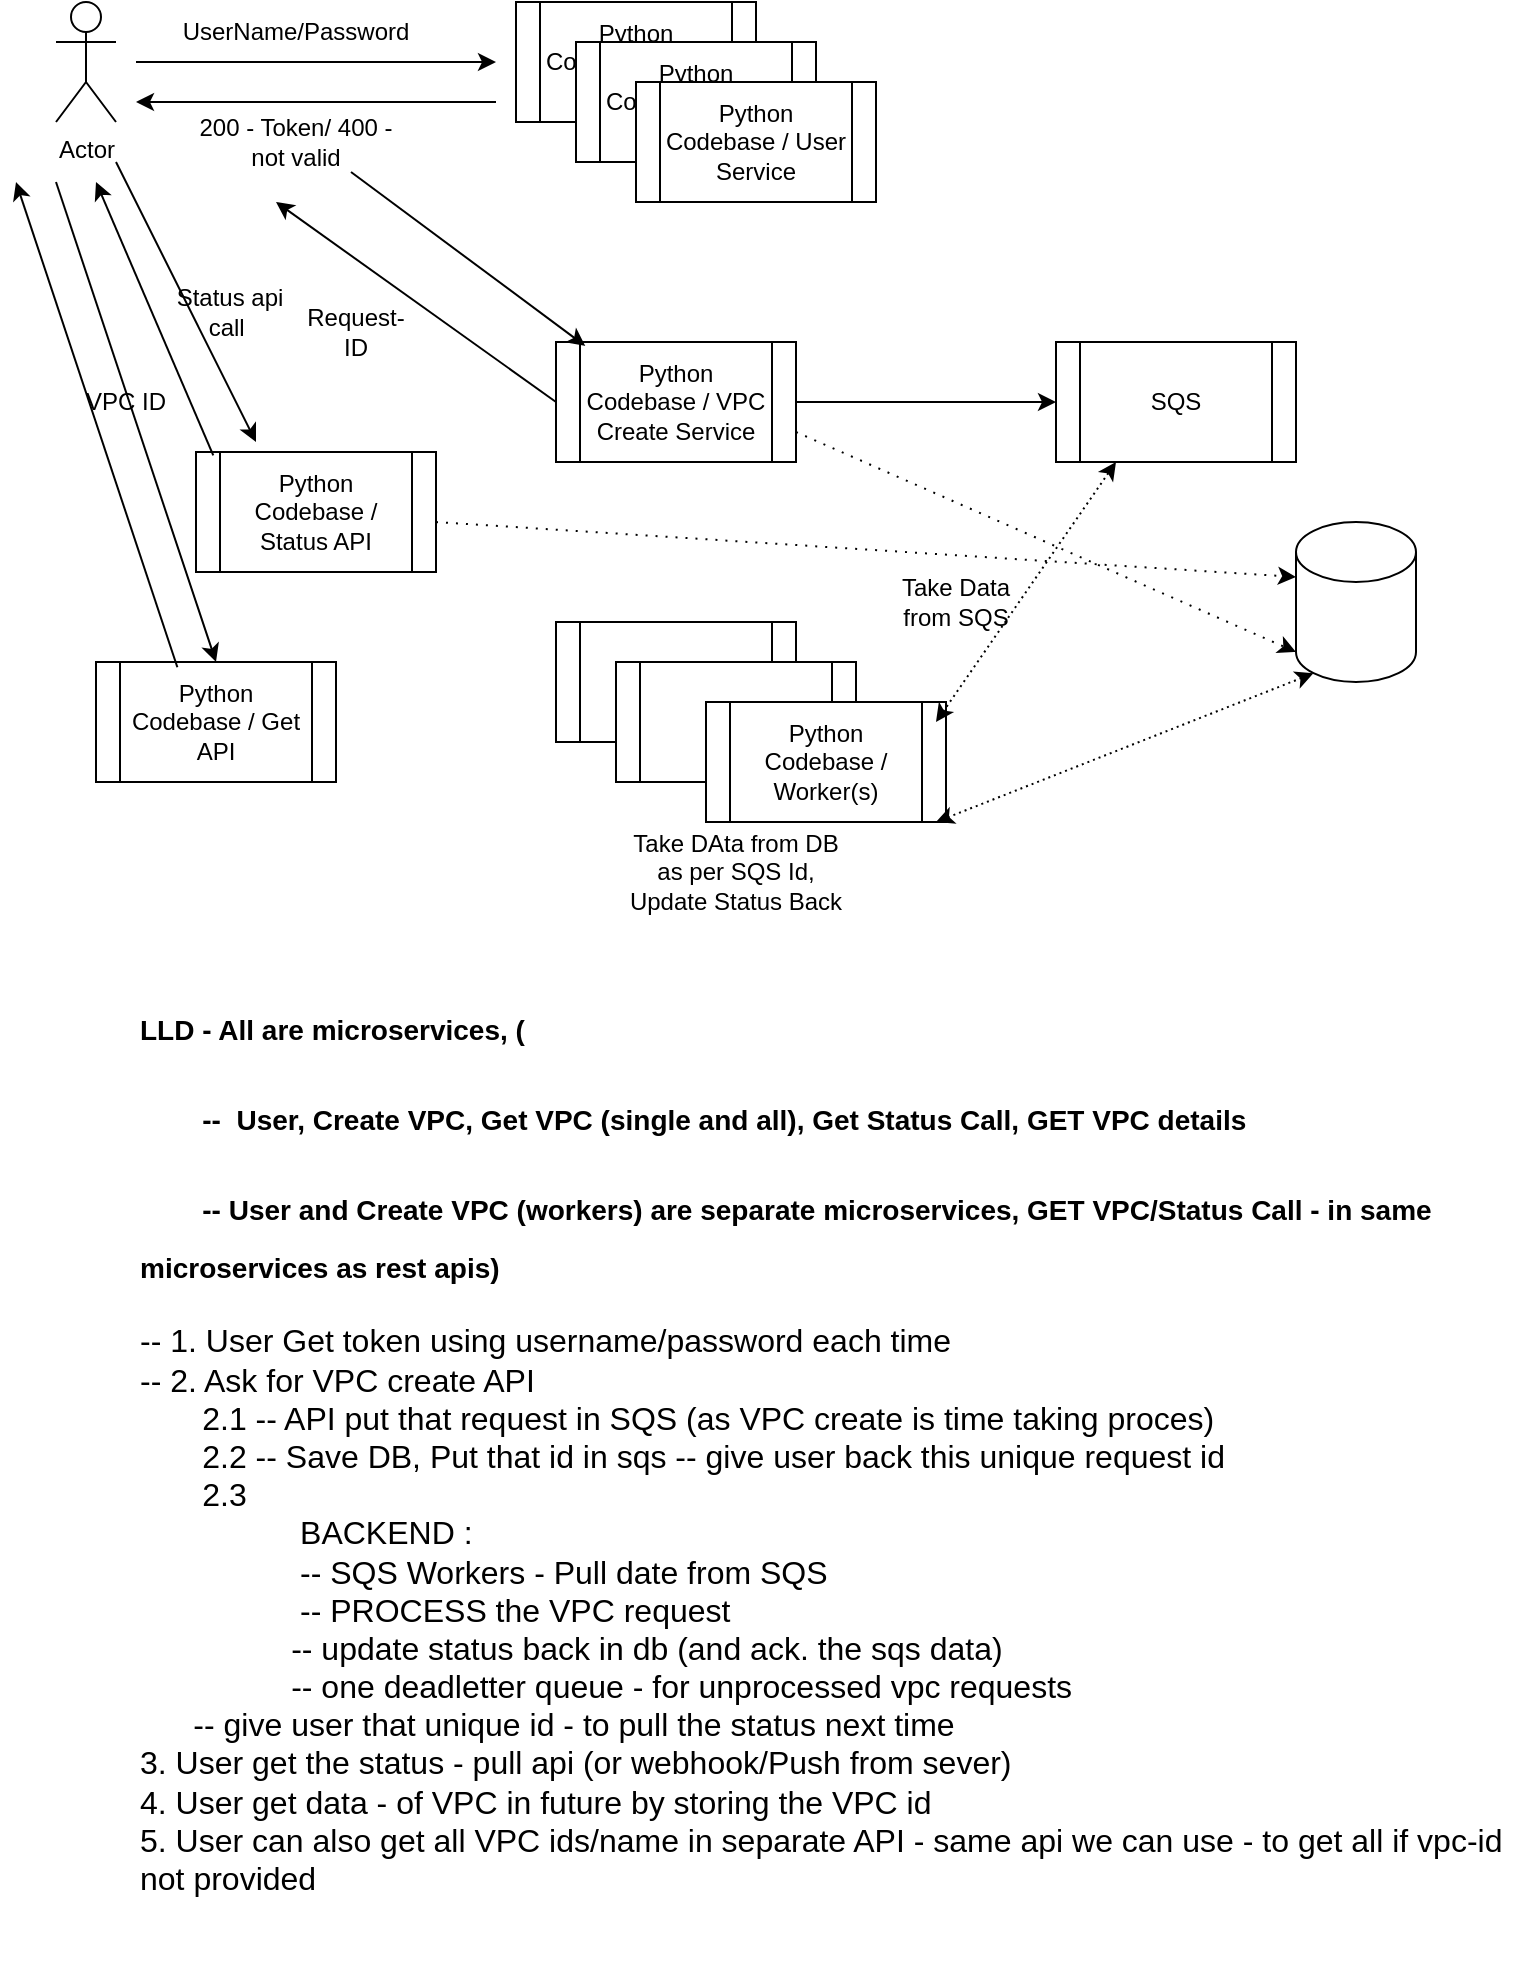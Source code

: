 <mxfile version="26.1.0">
  <diagram name="Page-1" id="y5BkTQ27pKnm0Ld-tyXJ">
    <mxGraphModel dx="794" dy="492" grid="1" gridSize="10" guides="1" tooltips="1" connect="1" arrows="1" fold="1" page="1" pageScale="1" pageWidth="850" pageHeight="1100" math="0" shadow="0">
      <root>
        <mxCell id="0" />
        <mxCell id="1" parent="0" />
        <mxCell id="v2c4TnaK0Vx6_czWiIkP-1" value="Actor" style="shape=umlActor;verticalLabelPosition=bottom;verticalAlign=top;html=1;outlineConnect=0;" vertex="1" parent="1">
          <mxGeometry x="40" y="70" width="30" height="60" as="geometry" />
        </mxCell>
        <mxCell id="v2c4TnaK0Vx6_czWiIkP-2" value="" style="endArrow=classic;html=1;rounded=0;" edge="1" parent="1">
          <mxGeometry width="50" height="50" relative="1" as="geometry">
            <mxPoint x="80" y="100" as="sourcePoint" />
            <mxPoint x="260" y="100" as="targetPoint" />
          </mxGeometry>
        </mxCell>
        <mxCell id="v2c4TnaK0Vx6_czWiIkP-3" value="UserName/Password" style="text;html=1;align=center;verticalAlign=middle;whiteSpace=wrap;rounded=0;" vertex="1" parent="1">
          <mxGeometry x="130" y="70" width="60" height="30" as="geometry" />
        </mxCell>
        <mxCell id="v2c4TnaK0Vx6_czWiIkP-4" value="Python Codebase / User Service" style="shape=process;whiteSpace=wrap;html=1;backgroundOutline=1;" vertex="1" parent="1">
          <mxGeometry x="270" y="70" width="120" height="60" as="geometry" />
        </mxCell>
        <mxCell id="v2c4TnaK0Vx6_czWiIkP-5" value="Python Codebase / User Service" style="shape=process;whiteSpace=wrap;html=1;backgroundOutline=1;" vertex="1" parent="1">
          <mxGeometry x="300" y="90" width="120" height="60" as="geometry" />
        </mxCell>
        <mxCell id="v2c4TnaK0Vx6_czWiIkP-6" value="Python Codebase / User Service" style="shape=process;whiteSpace=wrap;html=1;backgroundOutline=1;" vertex="1" parent="1">
          <mxGeometry x="330" y="110" width="120" height="60" as="geometry" />
        </mxCell>
        <mxCell id="v2c4TnaK0Vx6_czWiIkP-7" value="" style="endArrow=classic;html=1;rounded=0;" edge="1" parent="1">
          <mxGeometry width="50" height="50" relative="1" as="geometry">
            <mxPoint x="260" y="120" as="sourcePoint" />
            <mxPoint x="80" y="120" as="targetPoint" />
          </mxGeometry>
        </mxCell>
        <mxCell id="v2c4TnaK0Vx6_czWiIkP-8" value="200 - Token/ 400 - not valid" style="text;html=1;align=center;verticalAlign=middle;whiteSpace=wrap;rounded=0;" vertex="1" parent="1">
          <mxGeometry x="105" y="125" width="110" height="30" as="geometry" />
        </mxCell>
        <mxCell id="v2c4TnaK0Vx6_czWiIkP-9" value="Python Codebase / VPC Create Service" style="shape=process;whiteSpace=wrap;html=1;backgroundOutline=1;" vertex="1" parent="1">
          <mxGeometry x="290" y="240" width="120" height="60" as="geometry" />
        </mxCell>
        <mxCell id="v2c4TnaK0Vx6_czWiIkP-10" value="" style="endArrow=classic;html=1;rounded=0;exitX=0.75;exitY=1;exitDx=0;exitDy=0;entryX=0.122;entryY=0.033;entryDx=0;entryDy=0;entryPerimeter=0;" edge="1" parent="1" source="v2c4TnaK0Vx6_czWiIkP-8" target="v2c4TnaK0Vx6_czWiIkP-9">
          <mxGeometry width="50" height="50" relative="1" as="geometry">
            <mxPoint x="200" y="250" as="sourcePoint" />
            <mxPoint x="250" y="200" as="targetPoint" />
          </mxGeometry>
        </mxCell>
        <mxCell id="v2c4TnaK0Vx6_czWiIkP-11" value="SQS" style="shape=process;whiteSpace=wrap;html=1;backgroundOutline=1;" vertex="1" parent="1">
          <mxGeometry x="540" y="240" width="120" height="60" as="geometry" />
        </mxCell>
        <mxCell id="v2c4TnaK0Vx6_czWiIkP-12" value="" style="endArrow=classic;html=1;rounded=0;entryX=0;entryY=0.5;entryDx=0;entryDy=0;" edge="1" parent="1" target="v2c4TnaK0Vx6_czWiIkP-11">
          <mxGeometry width="50" height="50" relative="1" as="geometry">
            <mxPoint x="410" y="270" as="sourcePoint" />
            <mxPoint x="460" y="220" as="targetPoint" />
          </mxGeometry>
        </mxCell>
        <mxCell id="v2c4TnaK0Vx6_czWiIkP-13" value="" style="shape=cylinder3;whiteSpace=wrap;html=1;boundedLbl=1;backgroundOutline=1;size=15;" vertex="1" parent="1">
          <mxGeometry x="660" y="330" width="60" height="80" as="geometry" />
        </mxCell>
        <mxCell id="v2c4TnaK0Vx6_czWiIkP-14" value="" style="endArrow=classic;html=1;rounded=0;entryX=0;entryY=1;entryDx=0;entryDy=-15;entryPerimeter=0;exitX=1;exitY=0.75;exitDx=0;exitDy=0;dashed=1;dashPattern=1 4;" edge="1" parent="1" source="v2c4TnaK0Vx6_czWiIkP-9" target="v2c4TnaK0Vx6_czWiIkP-13">
          <mxGeometry width="50" height="50" relative="1" as="geometry">
            <mxPoint x="410" y="250" as="sourcePoint" />
            <mxPoint x="460" y="200" as="targetPoint" />
          </mxGeometry>
        </mxCell>
        <mxCell id="v2c4TnaK0Vx6_czWiIkP-15" value="" style="endArrow=classic;html=1;rounded=0;exitX=0;exitY=0.5;exitDx=0;exitDy=0;" edge="1" parent="1" source="v2c4TnaK0Vx6_czWiIkP-9">
          <mxGeometry width="50" height="50" relative="1" as="geometry">
            <mxPoint x="90" y="220" as="sourcePoint" />
            <mxPoint x="150" y="170" as="targetPoint" />
          </mxGeometry>
        </mxCell>
        <mxCell id="v2c4TnaK0Vx6_czWiIkP-16" value="Request-ID" style="text;html=1;align=center;verticalAlign=middle;whiteSpace=wrap;rounded=0;" vertex="1" parent="1">
          <mxGeometry x="160" y="220" width="60" height="30" as="geometry" />
        </mxCell>
        <mxCell id="v2c4TnaK0Vx6_czWiIkP-18" value="" style="shape=process;whiteSpace=wrap;html=1;backgroundOutline=1;" vertex="1" parent="1">
          <mxGeometry x="290" y="380" width="120" height="60" as="geometry" />
        </mxCell>
        <mxCell id="v2c4TnaK0Vx6_czWiIkP-20" value="" style="shape=process;whiteSpace=wrap;html=1;backgroundOutline=1;" vertex="1" parent="1">
          <mxGeometry x="320" y="400" width="120" height="60" as="geometry" />
        </mxCell>
        <mxCell id="v2c4TnaK0Vx6_czWiIkP-21" value="Python Codebase / Worker(s)" style="shape=process;whiteSpace=wrap;html=1;backgroundOutline=1;" vertex="1" parent="1">
          <mxGeometry x="365" y="420" width="120" height="60" as="geometry" />
        </mxCell>
        <mxCell id="v2c4TnaK0Vx6_czWiIkP-22" value="" style="endArrow=classic;startArrow=classic;html=1;rounded=0;entryX=0.25;entryY=1;entryDx=0;entryDy=0;dashed=1;dashPattern=1 2;" edge="1" parent="1" target="v2c4TnaK0Vx6_czWiIkP-11">
          <mxGeometry width="50" height="50" relative="1" as="geometry">
            <mxPoint x="480" y="430" as="sourcePoint" />
            <mxPoint x="530" y="380" as="targetPoint" />
          </mxGeometry>
        </mxCell>
        <mxCell id="v2c4TnaK0Vx6_czWiIkP-24" value="" style="endArrow=classic;startArrow=classic;html=1;rounded=0;entryX=0.145;entryY=1;entryDx=0;entryDy=-4.35;entryPerimeter=0;dashed=1;dashPattern=1 2;" edge="1" parent="1" target="v2c4TnaK0Vx6_czWiIkP-13">
          <mxGeometry width="50" height="50" relative="1" as="geometry">
            <mxPoint x="480" y="480" as="sourcePoint" />
            <mxPoint x="530" y="430" as="targetPoint" />
          </mxGeometry>
        </mxCell>
        <mxCell id="v2c4TnaK0Vx6_czWiIkP-25" value="Take Data from SQS" style="text;html=1;align=center;verticalAlign=middle;whiteSpace=wrap;rounded=0;" vertex="1" parent="1">
          <mxGeometry x="460" y="355" width="60" height="30" as="geometry" />
        </mxCell>
        <mxCell id="v2c4TnaK0Vx6_czWiIkP-26" value="Take DAta from DB as per SQS Id, Update Status Back" style="text;html=1;align=center;verticalAlign=middle;whiteSpace=wrap;rounded=0;" vertex="1" parent="1">
          <mxGeometry x="325" y="490" width="110" height="30" as="geometry" />
        </mxCell>
        <mxCell id="v2c4TnaK0Vx6_czWiIkP-28" value="Python Codebase / Status API" style="shape=process;whiteSpace=wrap;html=1;backgroundOutline=1;" vertex="1" parent="1">
          <mxGeometry x="110" y="295" width="120" height="60" as="geometry" />
        </mxCell>
        <mxCell id="v2c4TnaK0Vx6_czWiIkP-29" value="" style="endArrow=classic;html=1;rounded=0;" edge="1" parent="1">
          <mxGeometry width="50" height="50" relative="1" as="geometry">
            <mxPoint x="70" y="150" as="sourcePoint" />
            <mxPoint x="140" y="290" as="targetPoint" />
          </mxGeometry>
        </mxCell>
        <mxCell id="v2c4TnaK0Vx6_czWiIkP-31" value="" style="endArrow=classic;html=1;rounded=0;entryX=0;entryY=0;entryDx=0;entryDy=27.5;entryPerimeter=0;dashed=1;dashPattern=1 4;" edge="1" parent="1" target="v2c4TnaK0Vx6_czWiIkP-13">
          <mxGeometry width="50" height="50" relative="1" as="geometry">
            <mxPoint x="230" y="330" as="sourcePoint" />
            <mxPoint x="280" y="280" as="targetPoint" />
          </mxGeometry>
        </mxCell>
        <mxCell id="v2c4TnaK0Vx6_czWiIkP-33" value="" style="endArrow=classic;html=1;rounded=0;exitX=0.072;exitY=0.028;exitDx=0;exitDy=0;exitPerimeter=0;" edge="1" parent="1" source="v2c4TnaK0Vx6_czWiIkP-28">
          <mxGeometry width="50" height="50" relative="1" as="geometry">
            <mxPoint x="120" y="290" as="sourcePoint" />
            <mxPoint x="60" y="160" as="targetPoint" />
          </mxGeometry>
        </mxCell>
        <mxCell id="v2c4TnaK0Vx6_czWiIkP-36" value="Status api call&amp;nbsp;" style="text;html=1;align=center;verticalAlign=middle;whiteSpace=wrap;rounded=0;" vertex="1" parent="1">
          <mxGeometry x="97" y="210" width="60" height="30" as="geometry" />
        </mxCell>
        <mxCell id="v2c4TnaK0Vx6_czWiIkP-38" value="Python Codebase / Get API" style="shape=process;whiteSpace=wrap;html=1;backgroundOutline=1;" vertex="1" parent="1">
          <mxGeometry x="60" y="400" width="120" height="60" as="geometry" />
        </mxCell>
        <mxCell id="v2c4TnaK0Vx6_czWiIkP-39" value="" style="endArrow=classic;html=1;rounded=0;entryX=0.5;entryY=0;entryDx=0;entryDy=0;" edge="1" parent="1" target="v2c4TnaK0Vx6_czWiIkP-38">
          <mxGeometry width="50" height="50" relative="1" as="geometry">
            <mxPoint x="40" y="160" as="sourcePoint" />
            <mxPoint x="70" y="310" as="targetPoint" />
          </mxGeometry>
        </mxCell>
        <mxCell id="v2c4TnaK0Vx6_czWiIkP-41" value="" style="endArrow=classic;html=1;rounded=0;exitX=0.339;exitY=0.044;exitDx=0;exitDy=0;exitPerimeter=0;" edge="1" parent="1" source="v2c4TnaK0Vx6_czWiIkP-38">
          <mxGeometry width="50" height="50" relative="1" as="geometry">
            <mxPoint x="70" y="400" as="sourcePoint" />
            <mxPoint x="20" y="160" as="targetPoint" />
          </mxGeometry>
        </mxCell>
        <mxCell id="v2c4TnaK0Vx6_czWiIkP-42" value="VPC ID" style="text;html=1;align=center;verticalAlign=middle;whiteSpace=wrap;rounded=0;" vertex="1" parent="1">
          <mxGeometry x="45" y="255" width="60" height="30" as="geometry" />
        </mxCell>
        <mxCell id="v2c4TnaK0Vx6_czWiIkP-44" value="&lt;h1 style=&quot;margin-top: 0px;&quot;&gt;&lt;font style=&quot;font-size: 14px;&quot;&gt;LLD - All are microservices, (&lt;/font&gt;&lt;/h1&gt;&lt;h1 style=&quot;margin-top: 0px;&quot;&gt;&lt;font style=&quot;font-size: 14px;&quot;&gt;&lt;span style=&quot;white-space: pre;&quot;&gt;&#x9;&lt;/span&gt;--&amp;nbsp; User, Create VPC, Get VPC (single and all), Get Status Call, GET VPC details&amp;nbsp;&lt;/font&gt;&lt;/h1&gt;&lt;h1 style=&quot;margin-top: 0px;&quot;&gt;&lt;font style=&quot;font-size: 14px;&quot;&gt;&lt;span style=&quot;white-space: pre;&quot;&gt;&#x9;&lt;/span&gt;-- User and Create VPC (workers) are separate microservices, GET VPC/Status Call - in same microservices as rest apis)&lt;/font&gt;&lt;/h1&gt;&lt;div&gt;&lt;font size=&quot;3&quot; style=&quot;&quot;&gt;-- 1. User Get token using username/password each time&lt;/font&gt;&lt;/div&gt;&lt;div&gt;&lt;font size=&quot;3&quot; style=&quot;&quot;&gt;-- 2. Ask for VPC create API&lt;/font&gt;&lt;/div&gt;&lt;div&gt;&lt;font size=&quot;3&quot; style=&quot;&quot;&gt;&amp;nbsp; &amp;nbsp; &amp;nbsp; &amp;nbsp;2.1 -- API put that request in SQS (as VPC create is time taking proces)&lt;/font&gt;&lt;/div&gt;&lt;div&gt;&lt;font size=&quot;3&quot; style=&quot;&quot;&gt;&amp;nbsp; &amp;nbsp; &amp;nbsp; &amp;nbsp;2.2 -- Save DB, Put that id in sqs -- give user back this unique request id&lt;br&gt;&amp;nbsp; &amp;nbsp; &amp;nbsp; &amp;nbsp;2.3&lt;br&gt;&amp;nbsp; &amp;nbsp; &amp;nbsp; &amp;nbsp; &amp;nbsp; &amp;nbsp; &amp;nbsp; &amp;nbsp; &amp;nbsp; BACKEND :&amp;nbsp;&lt;br&gt;&amp;nbsp; &amp;nbsp; &amp;nbsp; &amp;nbsp; &amp;nbsp; &amp;nbsp; &amp;nbsp; &amp;nbsp; &amp;nbsp; -- SQS Workers - Pull date from SQS&lt;br&gt;&amp;nbsp; &amp;nbsp; &amp;nbsp; &amp;nbsp; &amp;nbsp; &amp;nbsp; &amp;nbsp; &amp;nbsp; &amp;nbsp; -- PROCESS the VPC request&lt;br&gt;&amp;nbsp; &amp;nbsp; &amp;nbsp; &amp;nbsp; &amp;nbsp; &amp;nbsp; &amp;nbsp; &amp;nbsp; &amp;nbsp;-- update status back in db (and ack. the sqs data)&lt;br&gt;&amp;nbsp; &amp;nbsp; &amp;nbsp; &amp;nbsp; &amp;nbsp; &amp;nbsp; &amp;nbsp; &amp;nbsp; &amp;nbsp;-- one deadletter queue - for unprocessed vpc requests&lt;/font&gt;&lt;/div&gt;&lt;div&gt;&lt;font size=&quot;3&quot; style=&quot;&quot;&gt;&amp;nbsp; &amp;nbsp; &amp;nbsp; -- give user that unique id - to pull the status next time&lt;/font&gt;&lt;/div&gt;&lt;div&gt;&lt;font size=&quot;3&quot; style=&quot;&quot;&gt;3. User get the status - pull api (or webhook/Push from sever)&lt;/font&gt;&lt;/div&gt;&lt;div&gt;&lt;font size=&quot;3&quot; style=&quot;&quot;&gt;4. User get data - of VPC in future by storing the VPC id&lt;/font&gt;&lt;/div&gt;&lt;div&gt;&lt;font size=&quot;3&quot; style=&quot;&quot;&gt;5. User can also get all VPC ids/name in separate API - same api we can use - to get all if vpc-id not provided&lt;/font&gt;&lt;/div&gt;" style="text;html=1;whiteSpace=wrap;overflow=hidden;rounded=0;" vertex="1" parent="1">
          <mxGeometry x="80" y="560" width="700" height="490" as="geometry" />
        </mxCell>
      </root>
    </mxGraphModel>
  </diagram>
</mxfile>
